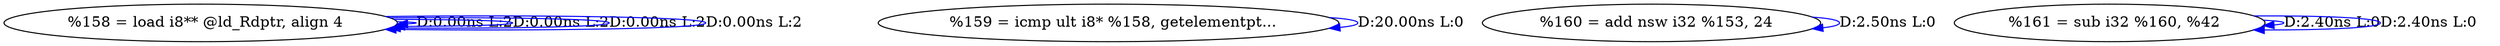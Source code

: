 digraph {
Node0x306fe30[label="  %158 = load i8** @ld_Rdptr, align 4"];
Node0x306fe30 -> Node0x306fe30[label="D:0.00ns L:2",color=blue];
Node0x306fe30 -> Node0x306fe30[label="D:0.00ns L:2",color=blue];
Node0x306fe30 -> Node0x306fe30[label="D:0.00ns L:2",color=blue];
Node0x306fe30 -> Node0x306fe30[label="D:0.00ns L:2",color=blue];
Node0x306ff10[label="  %159 = icmp ult i8* %158, getelementpt..."];
Node0x306ff10 -> Node0x306ff10[label="D:20.00ns L:0",color=blue];
Node0x306fff0[label="  %160 = add nsw i32 %153, 24"];
Node0x306fff0 -> Node0x306fff0[label="D:2.50ns L:0",color=blue];
Node0x30700d0[label="  %161 = sub i32 %160, %42"];
Node0x30700d0 -> Node0x30700d0[label="D:2.40ns L:0",color=blue];
Node0x30700d0 -> Node0x30700d0[label="D:2.40ns L:0",color=blue];
}
